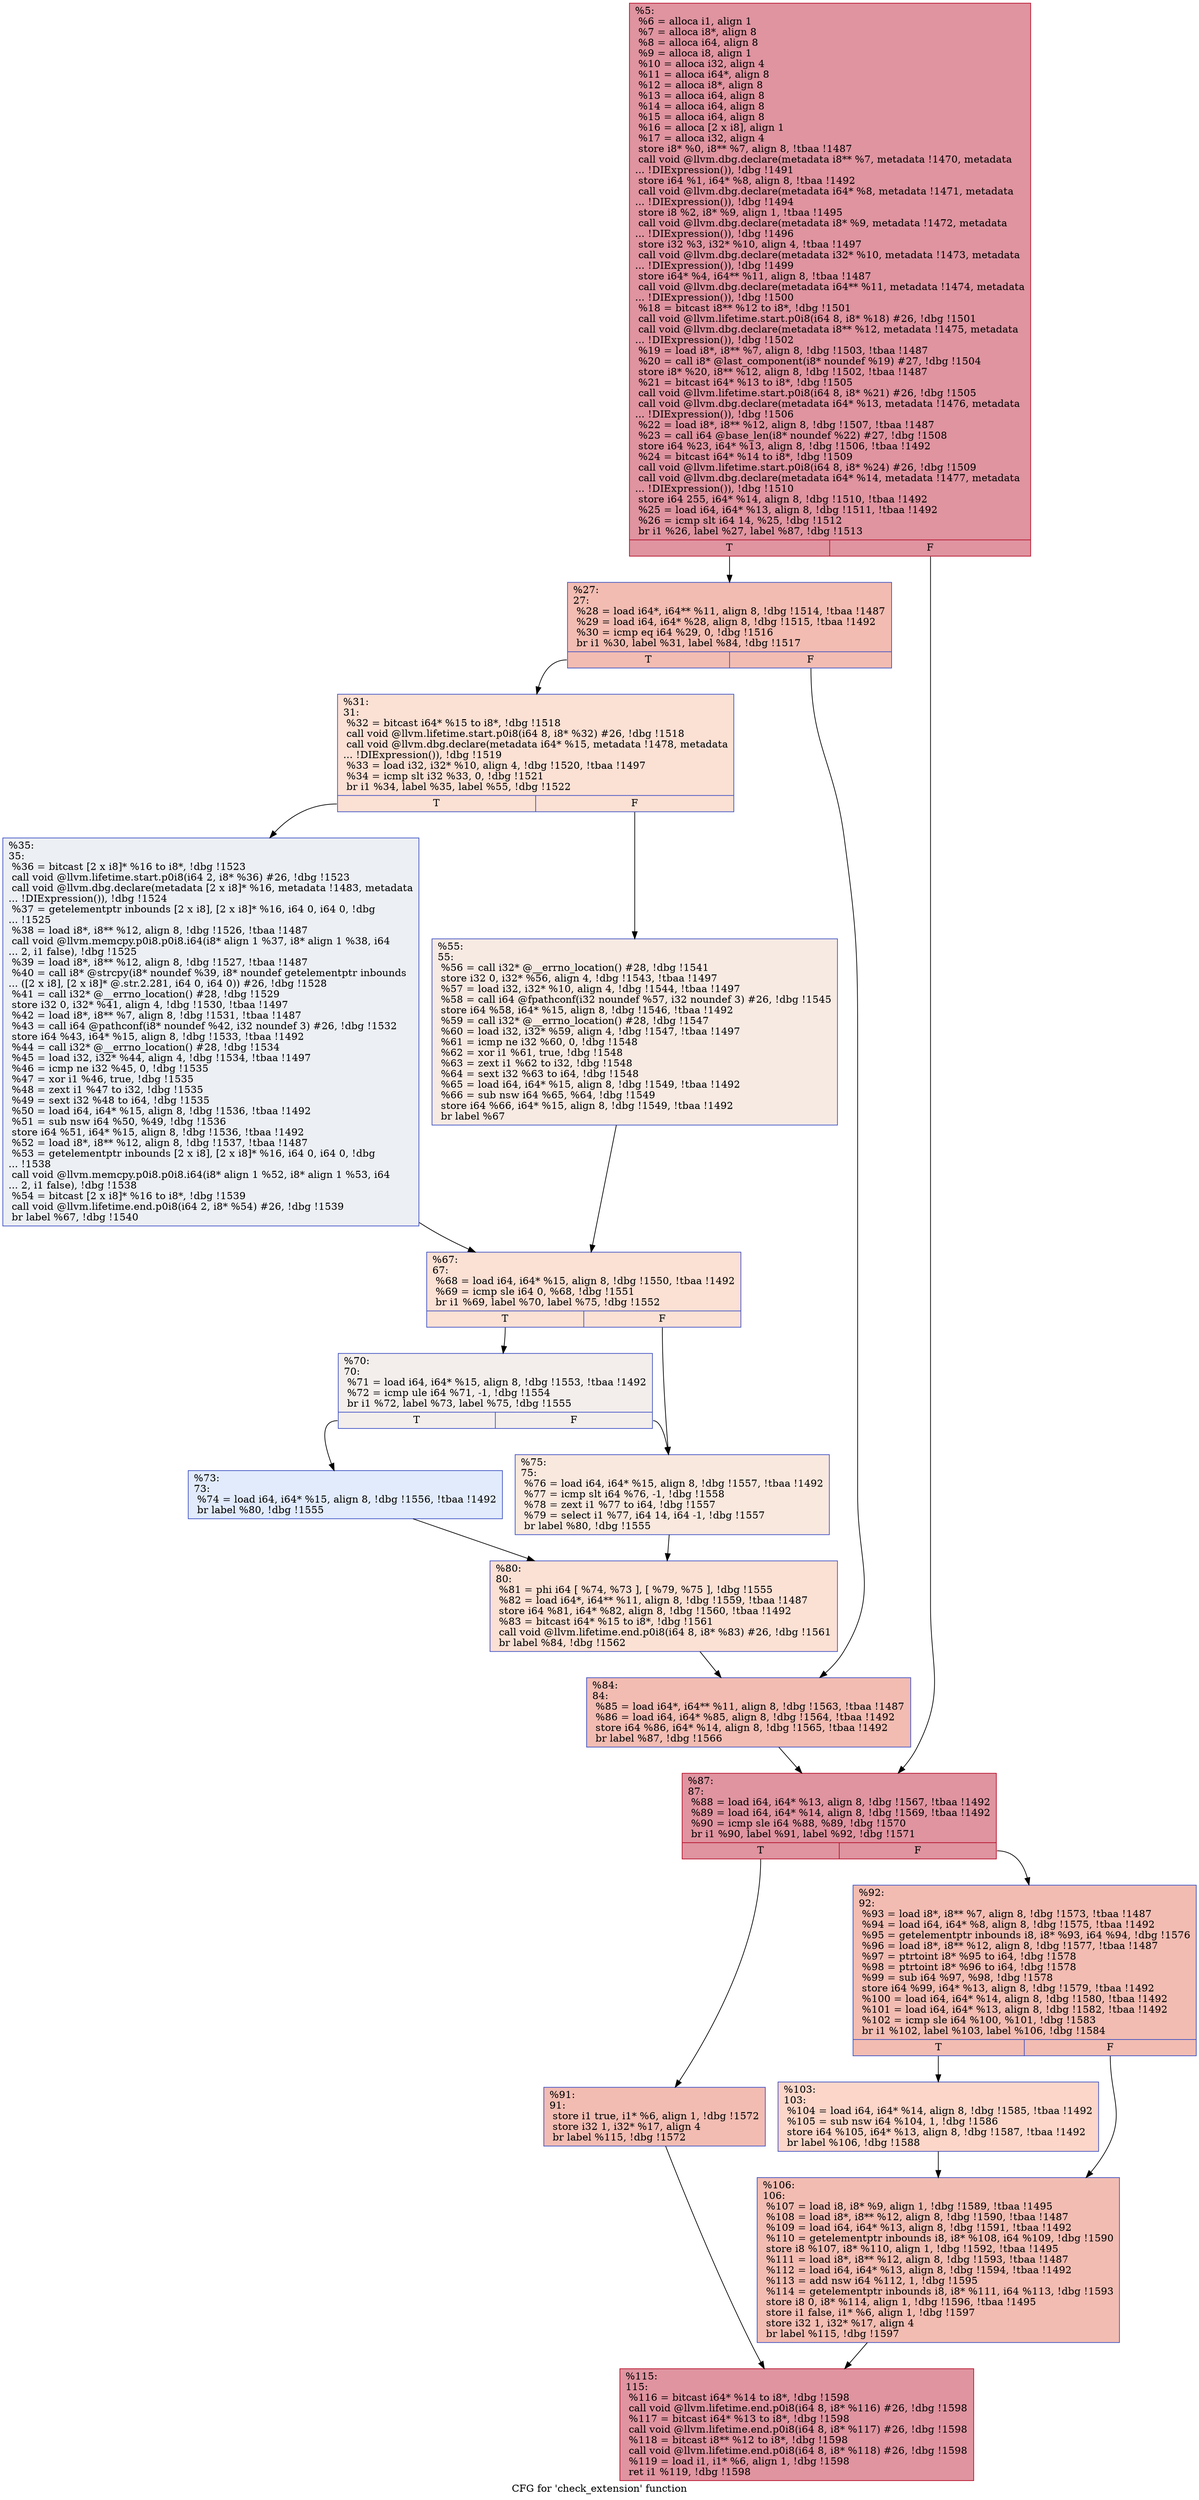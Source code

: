 digraph "CFG for 'check_extension' function" {
	label="CFG for 'check_extension' function";

	Node0xf73820 [shape=record,color="#b70d28ff", style=filled, fillcolor="#b70d2870",label="{%5:\l  %6 = alloca i1, align 1\l  %7 = alloca i8*, align 8\l  %8 = alloca i64, align 8\l  %9 = alloca i8, align 1\l  %10 = alloca i32, align 4\l  %11 = alloca i64*, align 8\l  %12 = alloca i8*, align 8\l  %13 = alloca i64, align 8\l  %14 = alloca i64, align 8\l  %15 = alloca i64, align 8\l  %16 = alloca [2 x i8], align 1\l  %17 = alloca i32, align 4\l  store i8* %0, i8** %7, align 8, !tbaa !1487\l  call void @llvm.dbg.declare(metadata i8** %7, metadata !1470, metadata\l... !DIExpression()), !dbg !1491\l  store i64 %1, i64* %8, align 8, !tbaa !1492\l  call void @llvm.dbg.declare(metadata i64* %8, metadata !1471, metadata\l... !DIExpression()), !dbg !1494\l  store i8 %2, i8* %9, align 1, !tbaa !1495\l  call void @llvm.dbg.declare(metadata i8* %9, metadata !1472, metadata\l... !DIExpression()), !dbg !1496\l  store i32 %3, i32* %10, align 4, !tbaa !1497\l  call void @llvm.dbg.declare(metadata i32* %10, metadata !1473, metadata\l... !DIExpression()), !dbg !1499\l  store i64* %4, i64** %11, align 8, !tbaa !1487\l  call void @llvm.dbg.declare(metadata i64** %11, metadata !1474, metadata\l... !DIExpression()), !dbg !1500\l  %18 = bitcast i8** %12 to i8*, !dbg !1501\l  call void @llvm.lifetime.start.p0i8(i64 8, i8* %18) #26, !dbg !1501\l  call void @llvm.dbg.declare(metadata i8** %12, metadata !1475, metadata\l... !DIExpression()), !dbg !1502\l  %19 = load i8*, i8** %7, align 8, !dbg !1503, !tbaa !1487\l  %20 = call i8* @last_component(i8* noundef %19) #27, !dbg !1504\l  store i8* %20, i8** %12, align 8, !dbg !1502, !tbaa !1487\l  %21 = bitcast i64* %13 to i8*, !dbg !1505\l  call void @llvm.lifetime.start.p0i8(i64 8, i8* %21) #26, !dbg !1505\l  call void @llvm.dbg.declare(metadata i64* %13, metadata !1476, metadata\l... !DIExpression()), !dbg !1506\l  %22 = load i8*, i8** %12, align 8, !dbg !1507, !tbaa !1487\l  %23 = call i64 @base_len(i8* noundef %22) #27, !dbg !1508\l  store i64 %23, i64* %13, align 8, !dbg !1506, !tbaa !1492\l  %24 = bitcast i64* %14 to i8*, !dbg !1509\l  call void @llvm.lifetime.start.p0i8(i64 8, i8* %24) #26, !dbg !1509\l  call void @llvm.dbg.declare(metadata i64* %14, metadata !1477, metadata\l... !DIExpression()), !dbg !1510\l  store i64 255, i64* %14, align 8, !dbg !1510, !tbaa !1492\l  %25 = load i64, i64* %13, align 8, !dbg !1511, !tbaa !1492\l  %26 = icmp slt i64 14, %25, !dbg !1512\l  br i1 %26, label %27, label %87, !dbg !1513\l|{<s0>T|<s1>F}}"];
	Node0xf73820:s0 -> Node0xf73a00;
	Node0xf73820:s1 -> Node0xf73d20;
	Node0xf73a00 [shape=record,color="#3d50c3ff", style=filled, fillcolor="#e1675170",label="{%27:\l27:                                               \l  %28 = load i64*, i64** %11, align 8, !dbg !1514, !tbaa !1487\l  %29 = load i64, i64* %28, align 8, !dbg !1515, !tbaa !1492\l  %30 = icmp eq i64 %29, 0, !dbg !1516\l  br i1 %30, label %31, label %84, !dbg !1517\l|{<s0>T|<s1>F}}"];
	Node0xf73a00:s0 -> Node0xf73a50;
	Node0xf73a00:s1 -> Node0xf73cd0;
	Node0xf73a50 [shape=record,color="#3d50c3ff", style=filled, fillcolor="#f7b99e70",label="{%31:\l31:                                               \l  %32 = bitcast i64* %15 to i8*, !dbg !1518\l  call void @llvm.lifetime.start.p0i8(i64 8, i8* %32) #26, !dbg !1518\l  call void @llvm.dbg.declare(metadata i64* %15, metadata !1478, metadata\l... !DIExpression()), !dbg !1519\l  %33 = load i32, i32* %10, align 4, !dbg !1520, !tbaa !1497\l  %34 = icmp slt i32 %33, 0, !dbg !1521\l  br i1 %34, label %35, label %55, !dbg !1522\l|{<s0>T|<s1>F}}"];
	Node0xf73a50:s0 -> Node0xf73aa0;
	Node0xf73a50:s1 -> Node0xf73af0;
	Node0xf73aa0 [shape=record,color="#3d50c3ff", style=filled, fillcolor="#d4dbe670",label="{%35:\l35:                                               \l  %36 = bitcast [2 x i8]* %16 to i8*, !dbg !1523\l  call void @llvm.lifetime.start.p0i8(i64 2, i8* %36) #26, !dbg !1523\l  call void @llvm.dbg.declare(metadata [2 x i8]* %16, metadata !1483, metadata\l... !DIExpression()), !dbg !1524\l  %37 = getelementptr inbounds [2 x i8], [2 x i8]* %16, i64 0, i64 0, !dbg\l... !1525\l  %38 = load i8*, i8** %12, align 8, !dbg !1526, !tbaa !1487\l  call void @llvm.memcpy.p0i8.p0i8.i64(i8* align 1 %37, i8* align 1 %38, i64\l... 2, i1 false), !dbg !1525\l  %39 = load i8*, i8** %12, align 8, !dbg !1527, !tbaa !1487\l  %40 = call i8* @strcpy(i8* noundef %39, i8* noundef getelementptr inbounds\l... ([2 x i8], [2 x i8]* @.str.2.281, i64 0, i64 0)) #26, !dbg !1528\l  %41 = call i32* @__errno_location() #28, !dbg !1529\l  store i32 0, i32* %41, align 4, !dbg !1530, !tbaa !1497\l  %42 = load i8*, i8** %7, align 8, !dbg !1531, !tbaa !1487\l  %43 = call i64 @pathconf(i8* noundef %42, i32 noundef 3) #26, !dbg !1532\l  store i64 %43, i64* %15, align 8, !dbg !1533, !tbaa !1492\l  %44 = call i32* @__errno_location() #28, !dbg !1534\l  %45 = load i32, i32* %44, align 4, !dbg !1534, !tbaa !1497\l  %46 = icmp ne i32 %45, 0, !dbg !1535\l  %47 = xor i1 %46, true, !dbg !1535\l  %48 = zext i1 %47 to i32, !dbg !1535\l  %49 = sext i32 %48 to i64, !dbg !1535\l  %50 = load i64, i64* %15, align 8, !dbg !1536, !tbaa !1492\l  %51 = sub nsw i64 %50, %49, !dbg !1536\l  store i64 %51, i64* %15, align 8, !dbg !1536, !tbaa !1492\l  %52 = load i8*, i8** %12, align 8, !dbg !1537, !tbaa !1487\l  %53 = getelementptr inbounds [2 x i8], [2 x i8]* %16, i64 0, i64 0, !dbg\l... !1538\l  call void @llvm.memcpy.p0i8.p0i8.i64(i8* align 1 %52, i8* align 1 %53, i64\l... 2, i1 false), !dbg !1538\l  %54 = bitcast [2 x i8]* %16 to i8*, !dbg !1539\l  call void @llvm.lifetime.end.p0i8(i64 2, i8* %54) #26, !dbg !1539\l  br label %67, !dbg !1540\l}"];
	Node0xf73aa0 -> Node0xf73b40;
	Node0xf73af0 [shape=record,color="#3d50c3ff", style=filled, fillcolor="#eed0c070",label="{%55:\l55:                                               \l  %56 = call i32* @__errno_location() #28, !dbg !1541\l  store i32 0, i32* %56, align 4, !dbg !1543, !tbaa !1497\l  %57 = load i32, i32* %10, align 4, !dbg !1544, !tbaa !1497\l  %58 = call i64 @fpathconf(i32 noundef %57, i32 noundef 3) #26, !dbg !1545\l  store i64 %58, i64* %15, align 8, !dbg !1546, !tbaa !1492\l  %59 = call i32* @__errno_location() #28, !dbg !1547\l  %60 = load i32, i32* %59, align 4, !dbg !1547, !tbaa !1497\l  %61 = icmp ne i32 %60, 0, !dbg !1548\l  %62 = xor i1 %61, true, !dbg !1548\l  %63 = zext i1 %62 to i32, !dbg !1548\l  %64 = sext i32 %63 to i64, !dbg !1548\l  %65 = load i64, i64* %15, align 8, !dbg !1549, !tbaa !1492\l  %66 = sub nsw i64 %65, %64, !dbg !1549\l  store i64 %66, i64* %15, align 8, !dbg !1549, !tbaa !1492\l  br label %67\l}"];
	Node0xf73af0 -> Node0xf73b40;
	Node0xf73b40 [shape=record,color="#3d50c3ff", style=filled, fillcolor="#f7b99e70",label="{%67:\l67:                                               \l  %68 = load i64, i64* %15, align 8, !dbg !1550, !tbaa !1492\l  %69 = icmp sle i64 0, %68, !dbg !1551\l  br i1 %69, label %70, label %75, !dbg !1552\l|{<s0>T|<s1>F}}"];
	Node0xf73b40:s0 -> Node0xf73b90;
	Node0xf73b40:s1 -> Node0xf73c30;
	Node0xf73b90 [shape=record,color="#3d50c3ff", style=filled, fillcolor="#e3d9d370",label="{%70:\l70:                                               \l  %71 = load i64, i64* %15, align 8, !dbg !1553, !tbaa !1492\l  %72 = icmp ule i64 %71, -1, !dbg !1554\l  br i1 %72, label %73, label %75, !dbg !1555\l|{<s0>T|<s1>F}}"];
	Node0xf73b90:s0 -> Node0xf73be0;
	Node0xf73b90:s1 -> Node0xf73c30;
	Node0xf73be0 [shape=record,color="#3d50c3ff", style=filled, fillcolor="#bbd1f870",label="{%73:\l73:                                               \l  %74 = load i64, i64* %15, align 8, !dbg !1556, !tbaa !1492\l  br label %80, !dbg !1555\l}"];
	Node0xf73be0 -> Node0xf73c80;
	Node0xf73c30 [shape=record,color="#3d50c3ff", style=filled, fillcolor="#f2cab570",label="{%75:\l75:                                               \l  %76 = load i64, i64* %15, align 8, !dbg !1557, !tbaa !1492\l  %77 = icmp slt i64 %76, -1, !dbg !1558\l  %78 = zext i1 %77 to i64, !dbg !1557\l  %79 = select i1 %77, i64 14, i64 -1, !dbg !1557\l  br label %80, !dbg !1555\l}"];
	Node0xf73c30 -> Node0xf73c80;
	Node0xf73c80 [shape=record,color="#3d50c3ff", style=filled, fillcolor="#f7b99e70",label="{%80:\l80:                                               \l  %81 = phi i64 [ %74, %73 ], [ %79, %75 ], !dbg !1555\l  %82 = load i64*, i64** %11, align 8, !dbg !1559, !tbaa !1487\l  store i64 %81, i64* %82, align 8, !dbg !1560, !tbaa !1492\l  %83 = bitcast i64* %15 to i8*, !dbg !1561\l  call void @llvm.lifetime.end.p0i8(i64 8, i8* %83) #26, !dbg !1561\l  br label %84, !dbg !1562\l}"];
	Node0xf73c80 -> Node0xf73cd0;
	Node0xf73cd0 [shape=record,color="#3d50c3ff", style=filled, fillcolor="#e1675170",label="{%84:\l84:                                               \l  %85 = load i64*, i64** %11, align 8, !dbg !1563, !tbaa !1487\l  %86 = load i64, i64* %85, align 8, !dbg !1564, !tbaa !1492\l  store i64 %86, i64* %14, align 8, !dbg !1565, !tbaa !1492\l  br label %87, !dbg !1566\l}"];
	Node0xf73cd0 -> Node0xf73d20;
	Node0xf73d20 [shape=record,color="#b70d28ff", style=filled, fillcolor="#b70d2870",label="{%87:\l87:                                               \l  %88 = load i64, i64* %13, align 8, !dbg !1567, !tbaa !1492\l  %89 = load i64, i64* %14, align 8, !dbg !1569, !tbaa !1492\l  %90 = icmp sle i64 %88, %89, !dbg !1570\l  br i1 %90, label %91, label %92, !dbg !1571\l|{<s0>T|<s1>F}}"];
	Node0xf73d20:s0 -> Node0xf73d70;
	Node0xf73d20:s1 -> Node0xf73dc0;
	Node0xf73d70 [shape=record,color="#3d50c3ff", style=filled, fillcolor="#e1675170",label="{%91:\l91:                                               \l  store i1 true, i1* %6, align 1, !dbg !1572\l  store i32 1, i32* %17, align 4\l  br label %115, !dbg !1572\l}"];
	Node0xf73d70 -> Node0xf73eb0;
	Node0xf73dc0 [shape=record,color="#3d50c3ff", style=filled, fillcolor="#e1675170",label="{%92:\l92:                                               \l  %93 = load i8*, i8** %7, align 8, !dbg !1573, !tbaa !1487\l  %94 = load i64, i64* %8, align 8, !dbg !1575, !tbaa !1492\l  %95 = getelementptr inbounds i8, i8* %93, i64 %94, !dbg !1576\l  %96 = load i8*, i8** %12, align 8, !dbg !1577, !tbaa !1487\l  %97 = ptrtoint i8* %95 to i64, !dbg !1578\l  %98 = ptrtoint i8* %96 to i64, !dbg !1578\l  %99 = sub i64 %97, %98, !dbg !1578\l  store i64 %99, i64* %13, align 8, !dbg !1579, !tbaa !1492\l  %100 = load i64, i64* %14, align 8, !dbg !1580, !tbaa !1492\l  %101 = load i64, i64* %13, align 8, !dbg !1582, !tbaa !1492\l  %102 = icmp sle i64 %100, %101, !dbg !1583\l  br i1 %102, label %103, label %106, !dbg !1584\l|{<s0>T|<s1>F}}"];
	Node0xf73dc0:s0 -> Node0xf73e10;
	Node0xf73dc0:s1 -> Node0xf73e60;
	Node0xf73e10 [shape=record,color="#3d50c3ff", style=filled, fillcolor="#f6a38570",label="{%103:\l103:                                              \l  %104 = load i64, i64* %14, align 8, !dbg !1585, !tbaa !1492\l  %105 = sub nsw i64 %104, 1, !dbg !1586\l  store i64 %105, i64* %13, align 8, !dbg !1587, !tbaa !1492\l  br label %106, !dbg !1588\l}"];
	Node0xf73e10 -> Node0xf73e60;
	Node0xf73e60 [shape=record,color="#3d50c3ff", style=filled, fillcolor="#e1675170",label="{%106:\l106:                                              \l  %107 = load i8, i8* %9, align 1, !dbg !1589, !tbaa !1495\l  %108 = load i8*, i8** %12, align 8, !dbg !1590, !tbaa !1487\l  %109 = load i64, i64* %13, align 8, !dbg !1591, !tbaa !1492\l  %110 = getelementptr inbounds i8, i8* %108, i64 %109, !dbg !1590\l  store i8 %107, i8* %110, align 1, !dbg !1592, !tbaa !1495\l  %111 = load i8*, i8** %12, align 8, !dbg !1593, !tbaa !1487\l  %112 = load i64, i64* %13, align 8, !dbg !1594, !tbaa !1492\l  %113 = add nsw i64 %112, 1, !dbg !1595\l  %114 = getelementptr inbounds i8, i8* %111, i64 %113, !dbg !1593\l  store i8 0, i8* %114, align 1, !dbg !1596, !tbaa !1495\l  store i1 false, i1* %6, align 1, !dbg !1597\l  store i32 1, i32* %17, align 4\l  br label %115, !dbg !1597\l}"];
	Node0xf73e60 -> Node0xf73eb0;
	Node0xf73eb0 [shape=record,color="#b70d28ff", style=filled, fillcolor="#b70d2870",label="{%115:\l115:                                              \l  %116 = bitcast i64* %14 to i8*, !dbg !1598\l  call void @llvm.lifetime.end.p0i8(i64 8, i8* %116) #26, !dbg !1598\l  %117 = bitcast i64* %13 to i8*, !dbg !1598\l  call void @llvm.lifetime.end.p0i8(i64 8, i8* %117) #26, !dbg !1598\l  %118 = bitcast i8** %12 to i8*, !dbg !1598\l  call void @llvm.lifetime.end.p0i8(i64 8, i8* %118) #26, !dbg !1598\l  %119 = load i1, i1* %6, align 1, !dbg !1598\l  ret i1 %119, !dbg !1598\l}"];
}
